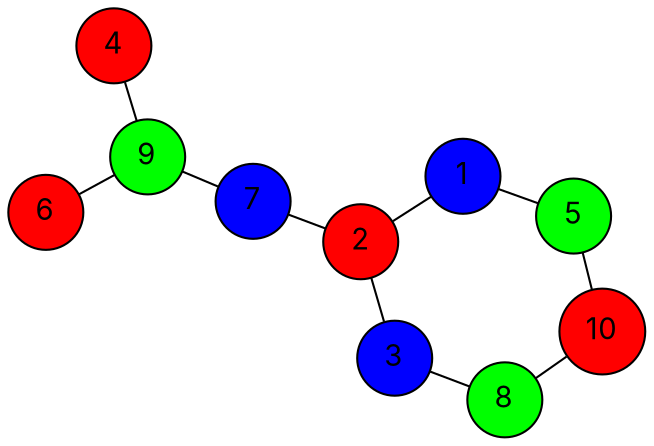 graph G {
  layout=neato;
  overlap=false;
  splines=true;
  node [shape=circle, style=filled, fontname=Inter];
  1 [label="1", fillcolor="blue", tooltip="v1 color 2"];
  2 [label="2", fillcolor="red", tooltip="v2 color 0"];
  3 [label="3", fillcolor="blue", tooltip="v3 color 2"];
  4 [label="4", fillcolor="red", tooltip="v4 color 0"];
  5 [label="5", fillcolor="green", tooltip="v5 color 1"];
  6 [label="6", fillcolor="red", tooltip="v6 color 0"];
  7 [label="7", fillcolor="blue", tooltip="v7 color 2"];
  8 [label="8", fillcolor="green", tooltip="v8 color 1"];
  9 [label="9", fillcolor="green", tooltip="v9 color 1"];
  10 [label="10", fillcolor="red", tooltip="v10 color 0"];
  1 -- 2;
  1 -- 5;
  2 -- 3;
  2 -- 7;
  3 -- 8;
  4 -- 9;
  5 -- 10;
  6 -- 9;
  7 -- 9;
  8 -- 10;
}
